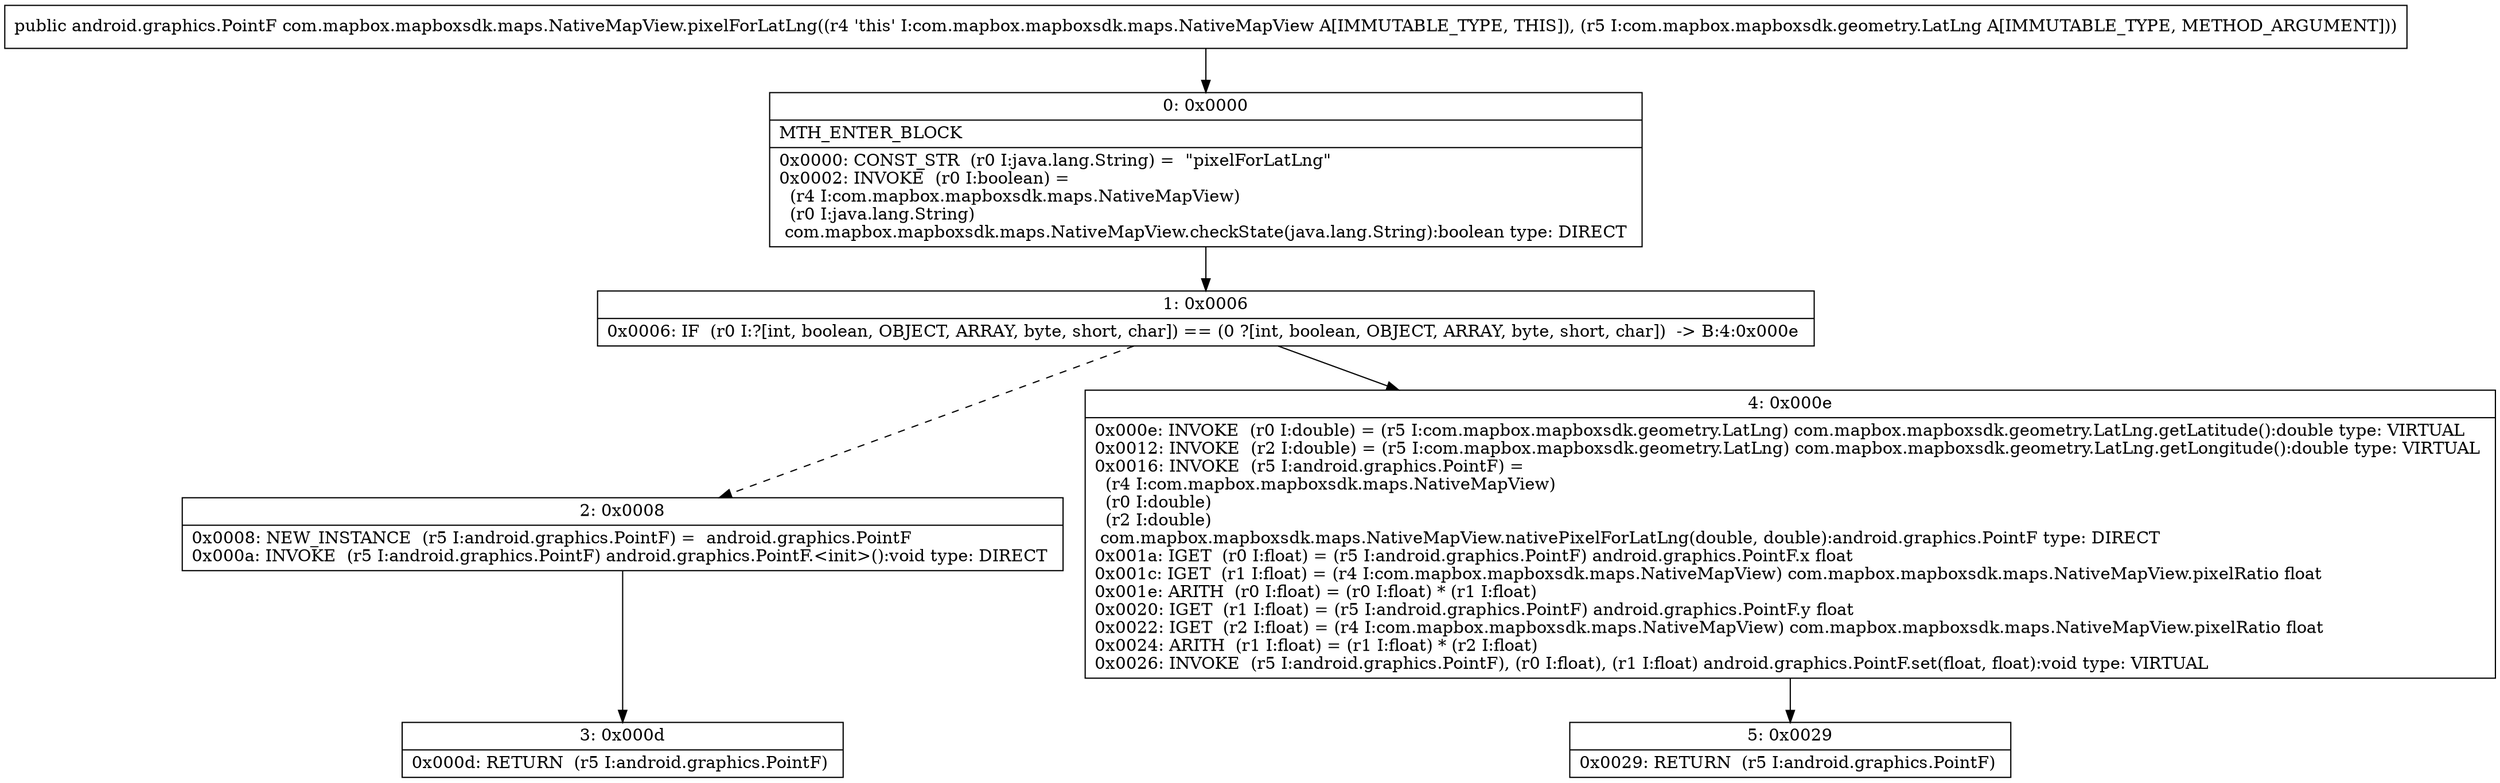 digraph "CFG forcom.mapbox.mapboxsdk.maps.NativeMapView.pixelForLatLng(Lcom\/mapbox\/mapboxsdk\/geometry\/LatLng;)Landroid\/graphics\/PointF;" {
Node_0 [shape=record,label="{0\:\ 0x0000|MTH_ENTER_BLOCK\l|0x0000: CONST_STR  (r0 I:java.lang.String) =  \"pixelForLatLng\" \l0x0002: INVOKE  (r0 I:boolean) = \l  (r4 I:com.mapbox.mapboxsdk.maps.NativeMapView)\l  (r0 I:java.lang.String)\l com.mapbox.mapboxsdk.maps.NativeMapView.checkState(java.lang.String):boolean type: DIRECT \l}"];
Node_1 [shape=record,label="{1\:\ 0x0006|0x0006: IF  (r0 I:?[int, boolean, OBJECT, ARRAY, byte, short, char]) == (0 ?[int, boolean, OBJECT, ARRAY, byte, short, char])  \-\> B:4:0x000e \l}"];
Node_2 [shape=record,label="{2\:\ 0x0008|0x0008: NEW_INSTANCE  (r5 I:android.graphics.PointF) =  android.graphics.PointF \l0x000a: INVOKE  (r5 I:android.graphics.PointF) android.graphics.PointF.\<init\>():void type: DIRECT \l}"];
Node_3 [shape=record,label="{3\:\ 0x000d|0x000d: RETURN  (r5 I:android.graphics.PointF) \l}"];
Node_4 [shape=record,label="{4\:\ 0x000e|0x000e: INVOKE  (r0 I:double) = (r5 I:com.mapbox.mapboxsdk.geometry.LatLng) com.mapbox.mapboxsdk.geometry.LatLng.getLatitude():double type: VIRTUAL \l0x0012: INVOKE  (r2 I:double) = (r5 I:com.mapbox.mapboxsdk.geometry.LatLng) com.mapbox.mapboxsdk.geometry.LatLng.getLongitude():double type: VIRTUAL \l0x0016: INVOKE  (r5 I:android.graphics.PointF) = \l  (r4 I:com.mapbox.mapboxsdk.maps.NativeMapView)\l  (r0 I:double)\l  (r2 I:double)\l com.mapbox.mapboxsdk.maps.NativeMapView.nativePixelForLatLng(double, double):android.graphics.PointF type: DIRECT \l0x001a: IGET  (r0 I:float) = (r5 I:android.graphics.PointF) android.graphics.PointF.x float \l0x001c: IGET  (r1 I:float) = (r4 I:com.mapbox.mapboxsdk.maps.NativeMapView) com.mapbox.mapboxsdk.maps.NativeMapView.pixelRatio float \l0x001e: ARITH  (r0 I:float) = (r0 I:float) * (r1 I:float) \l0x0020: IGET  (r1 I:float) = (r5 I:android.graphics.PointF) android.graphics.PointF.y float \l0x0022: IGET  (r2 I:float) = (r4 I:com.mapbox.mapboxsdk.maps.NativeMapView) com.mapbox.mapboxsdk.maps.NativeMapView.pixelRatio float \l0x0024: ARITH  (r1 I:float) = (r1 I:float) * (r2 I:float) \l0x0026: INVOKE  (r5 I:android.graphics.PointF), (r0 I:float), (r1 I:float) android.graphics.PointF.set(float, float):void type: VIRTUAL \l}"];
Node_5 [shape=record,label="{5\:\ 0x0029|0x0029: RETURN  (r5 I:android.graphics.PointF) \l}"];
MethodNode[shape=record,label="{public android.graphics.PointF com.mapbox.mapboxsdk.maps.NativeMapView.pixelForLatLng((r4 'this' I:com.mapbox.mapboxsdk.maps.NativeMapView A[IMMUTABLE_TYPE, THIS]), (r5 I:com.mapbox.mapboxsdk.geometry.LatLng A[IMMUTABLE_TYPE, METHOD_ARGUMENT])) }"];
MethodNode -> Node_0;
Node_0 -> Node_1;
Node_1 -> Node_2[style=dashed];
Node_1 -> Node_4;
Node_2 -> Node_3;
Node_4 -> Node_5;
}

